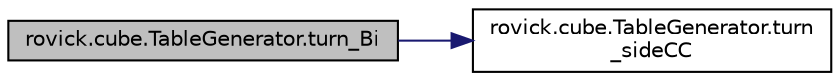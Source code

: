 digraph "rovick.cube.TableGenerator.turn_Bi"
{
  edge [fontname="Helvetica",fontsize="10",labelfontname="Helvetica",labelfontsize="10"];
  node [fontname="Helvetica",fontsize="10",shape=record];
  rankdir="LR";
  Node0 [label="rovick.cube.TableGenerator.turn_Bi",height=0.2,width=0.4,color="black", fillcolor="grey75", style="filled", fontcolor="black"];
  Node0 -> Node1 [color="midnightblue",fontsize="10",style="solid",fontname="Helvetica"];
  Node1 [label="rovick.cube.TableGenerator.turn\l_sideCC",height=0.2,width=0.4,color="black", fillcolor="white", style="filled",URL="$classrovick_1_1cube_1_1_table_generator_a58008c88cea80db4c5f7352e3ae75e0e.html#a58008c88cea80db4c5f7352e3ae75e0e"];
}
